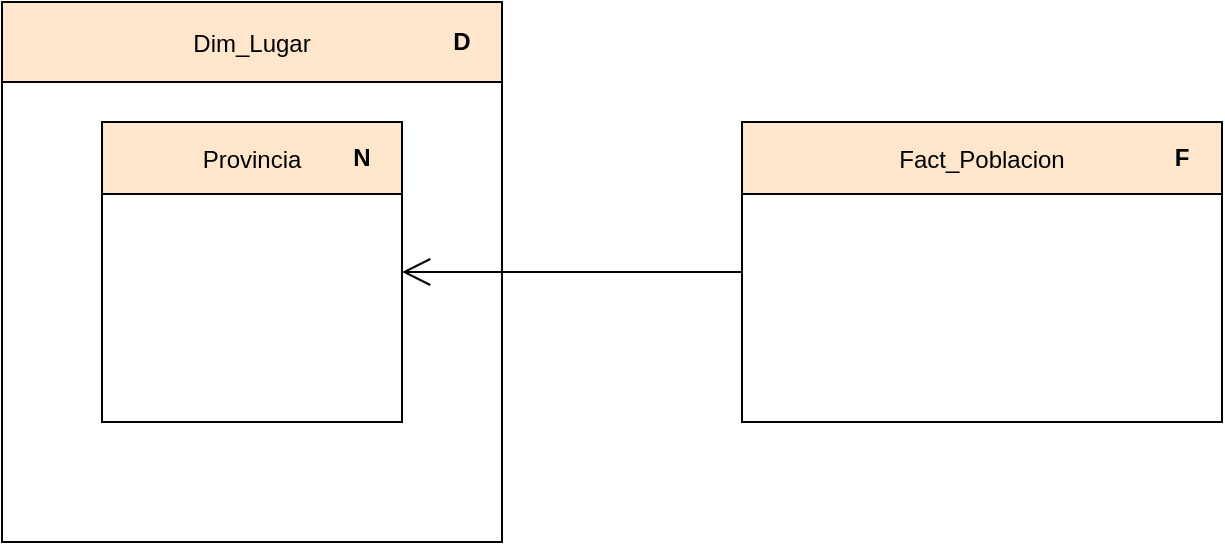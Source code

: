 <mxfile version="14.5.8" type="device" pages="2"><diagram id="H6MYI0yBxrMWSZb5h5Yo" name="Page-1"><mxGraphModel dx="2500" dy="979" grid="1" gridSize="10" guides="1" tooltips="1" connect="1" arrows="1" fold="1" page="1" pageScale="1" pageWidth="827" pageHeight="1169" math="0" shadow="0"><root><mxCell id="0"/><mxCell id="1" parent="0"/><mxCell id="MbLJfP6k3wmLxdEg1Fj_-20" value="" style="rounded=0;whiteSpace=wrap;html=1;" parent="1" vertex="1"><mxGeometry x="350" y="390" width="240" height="150" as="geometry"/></mxCell><mxCell id="MbLJfP6k3wmLxdEg1Fj_-22" value="Fact_Poblacion" style="text;align=center;fontStyle=0;verticalAlign=middle;spacingLeft=3;spacingRight=3;rotatable=0;points=[[0,0.5],[1,0.5]];portConstraint=eastwest;fillColor=#ffe6cc;strokeColor=#000000;" parent="1" vertex="1"><mxGeometry x="350" y="390" width="240" height="36" as="geometry"/></mxCell><mxCell id="MbLJfP6k3wmLxdEg1Fj_-24" value="F" style="text;html=1;strokeColor=none;fillColor=none;align=center;verticalAlign=middle;whiteSpace=wrap;rounded=0;fontStyle=1" parent="1" vertex="1"><mxGeometry x="550" y="398" width="40" height="20" as="geometry"/></mxCell><mxCell id="MbLJfP6k3wmLxdEg1Fj_-50" value="" style="rounded=0;whiteSpace=wrap;html=1;" parent="1" vertex="1"><mxGeometry x="-20" y="330" width="250" height="270" as="geometry"/></mxCell><mxCell id="MbLJfP6k3wmLxdEg1Fj_-51" value="Dim_Lugar" style="text;align=center;fontStyle=0;verticalAlign=middle;spacingLeft=3;spacingRight=3;rotatable=0;points=[[0,0.5],[1,0.5]];portConstraint=eastwest;labelBorderColor=none;fillColor=#ffe6cc;strokeColor=#000000;" parent="1" vertex="1"><mxGeometry x="-20" y="330" width="250" height="40" as="geometry"/></mxCell><mxCell id="MbLJfP6k3wmLxdEg1Fj_-52" value="D" style="text;html=1;strokeColor=none;fillColor=none;align=center;verticalAlign=middle;whiteSpace=wrap;rounded=0;fontStyle=1" parent="1" vertex="1"><mxGeometry x="190" y="340" width="40" height="20" as="geometry"/></mxCell><mxCell id="MbLJfP6k3wmLxdEg1Fj_-53" value="" style="rounded=0;whiteSpace=wrap;html=1;" parent="1" vertex="1"><mxGeometry x="30" y="390" width="150" height="150" as="geometry"/></mxCell><mxCell id="MbLJfP6k3wmLxdEg1Fj_-54" value="Provincia" style="text;align=center;fontStyle=0;verticalAlign=middle;spacingLeft=3;spacingRight=3;rotatable=0;points=[[0,0.5],[1,0.5]];portConstraint=eastwest;fillColor=#ffe6cc;strokeColor=#000000;" parent="1" vertex="1"><mxGeometry x="30" y="390" width="150" height="36" as="geometry"/></mxCell><mxCell id="MbLJfP6k3wmLxdEg1Fj_-55" value="N" style="text;html=1;strokeColor=none;fillColor=none;align=center;verticalAlign=middle;whiteSpace=wrap;rounded=0;fontStyle=1" parent="1" vertex="1"><mxGeometry x="140" y="398" width="40" height="20" as="geometry"/></mxCell><mxCell id="oJLfiNiN9EqIew0qQGQB-7" value="" style="endArrow=open;endFill=1;endSize=12;html=1;exitX=0;exitY=0.5;exitDx=0;exitDy=0;entryX=1;entryY=0.5;entryDx=0;entryDy=0;" parent="1" source="MbLJfP6k3wmLxdEg1Fj_-20" target="MbLJfP6k3wmLxdEg1Fj_-53" edge="1"><mxGeometry width="160" relative="1" as="geometry"><mxPoint x="350" y="510" as="sourcePoint"/><mxPoint x="510" y="510" as="targetPoint"/></mxGeometry></mxCell></root></mxGraphModel></diagram><diagram id="rFkBjD-T58jeYRWj2Yai" name="Page-2"><mxGraphModel dx="2249" dy="832" grid="1" gridSize="10" guides="1" tooltips="1" connect="1" arrows="1" fold="1" page="1" pageScale="1" pageWidth="827" pageHeight="1169" math="0" shadow="0"><root><mxCell id="XXpXyn5s5XiDhjdB90_h-0"/><mxCell id="XXpXyn5s5XiDhjdB90_h-1" parent="XXpXyn5s5XiDhjdB90_h-0"/><mxCell id="XqYk0EorZW4EPM4Jmhfo-0" value="" style="rounded=0;whiteSpace=wrap;html=1;" vertex="1" parent="XXpXyn5s5XiDhjdB90_h-1"><mxGeometry x="350" y="390" width="240" height="150" as="geometry"/></mxCell><mxCell id="XqYk0EorZW4EPM4Jmhfo-1" value="Fact_Poblacion" style="text;align=center;fontStyle=0;verticalAlign=middle;spacingLeft=3;spacingRight=3;rotatable=0;points=[[0,0.5],[1,0.5]];portConstraint=eastwest;fillColor=#ffe6cc;strokeColor=#000000;" vertex="1" parent="XXpXyn5s5XiDhjdB90_h-1"><mxGeometry x="350" y="390" width="240" height="36" as="geometry"/></mxCell><mxCell id="XqYk0EorZW4EPM4Jmhfo-2" value="F" style="text;html=1;strokeColor=none;fillColor=none;align=center;verticalAlign=middle;whiteSpace=wrap;rounded=0;fontStyle=1" vertex="1" parent="XXpXyn5s5XiDhjdB90_h-1"><mxGeometry x="550" y="398" width="40" height="20" as="geometry"/></mxCell><mxCell id="XqYk0EorZW4EPM4Jmhfo-3" value="" style="rounded=0;whiteSpace=wrap;html=1;" vertex="1" parent="XXpXyn5s5XiDhjdB90_h-1"><mxGeometry x="-20" y="330" width="250" height="270" as="geometry"/></mxCell><mxCell id="XqYk0EorZW4EPM4Jmhfo-4" value="Dim_Lugar" style="text;align=center;fontStyle=0;verticalAlign=middle;spacingLeft=3;spacingRight=3;rotatable=0;points=[[0,0.5],[1,0.5]];portConstraint=eastwest;labelBorderColor=none;fillColor=#ffe6cc;strokeColor=#000000;" vertex="1" parent="XXpXyn5s5XiDhjdB90_h-1"><mxGeometry x="-20" y="330" width="250" height="40" as="geometry"/></mxCell><mxCell id="XqYk0EorZW4EPM4Jmhfo-5" value="D" style="text;html=1;strokeColor=none;fillColor=none;align=center;verticalAlign=middle;whiteSpace=wrap;rounded=0;fontStyle=1" vertex="1" parent="XXpXyn5s5XiDhjdB90_h-1"><mxGeometry x="190" y="340" width="40" height="20" as="geometry"/></mxCell><mxCell id="XqYk0EorZW4EPM4Jmhfo-6" value="" style="rounded=0;whiteSpace=wrap;html=1;" vertex="1" parent="XXpXyn5s5XiDhjdB90_h-1"><mxGeometry x="30" y="390" width="150" height="150" as="geometry"/></mxCell><mxCell id="XqYk0EorZW4EPM4Jmhfo-7" value="Provincia" style="text;align=center;fontStyle=0;verticalAlign=middle;spacingLeft=3;spacingRight=3;rotatable=0;points=[[0,0.5],[1,0.5]];portConstraint=eastwest;fillColor=#ffe6cc;strokeColor=#000000;" vertex="1" parent="XXpXyn5s5XiDhjdB90_h-1"><mxGeometry x="30" y="390" width="150" height="36" as="geometry"/></mxCell><mxCell id="XqYk0EorZW4EPM4Jmhfo-8" value="N" style="text;html=1;strokeColor=none;fillColor=none;align=center;verticalAlign=middle;whiteSpace=wrap;rounded=0;fontStyle=1" vertex="1" parent="XXpXyn5s5XiDhjdB90_h-1"><mxGeometry x="140" y="398" width="40" height="20" as="geometry"/></mxCell><mxCell id="XqYk0EorZW4EPM4Jmhfo-9" value="" style="endArrow=open;endFill=1;endSize=12;html=1;exitX=0;exitY=0.5;exitDx=0;exitDy=0;entryX=1;entryY=0.5;entryDx=0;entryDy=0;" edge="1" parent="XXpXyn5s5XiDhjdB90_h-1" source="XqYk0EorZW4EPM4Jmhfo-0" target="XqYk0EorZW4EPM4Jmhfo-6"><mxGeometry width="160" relative="1" as="geometry"><mxPoint x="350" y="510" as="sourcePoint"/><mxPoint x="510" y="510" as="targetPoint"/></mxGeometry></mxCell><mxCell id="XqYk0EorZW4EPM4Jmhfo-11" value="+ S_Provincia: String" style="text;strokeColor=none;fillColor=none;align=left;verticalAlign=top;spacingLeft=4;spacingRight=4;overflow=hidden;rotatable=0;points=[[0,0.5],[1,0.5]];portConstraint=eastwest;" vertex="1" parent="XXpXyn5s5XiDhjdB90_h-1"><mxGeometry x="30" y="426" width="150" height="26" as="geometry"/></mxCell><mxCell id="XqYk0EorZW4EPM4Jmhfo-12" value="+ N_Poblacion: Number" style="text;strokeColor=none;fillColor=none;align=left;verticalAlign=top;spacingLeft=4;spacingRight=4;overflow=hidden;rotatable=0;points=[[0,0.5],[1,0.5]];portConstraint=eastwest;" vertex="1" parent="XXpXyn5s5XiDhjdB90_h-1"><mxGeometry x="350" y="426" width="240" height="26" as="geometry"/></mxCell></root></mxGraphModel></diagram></mxfile>